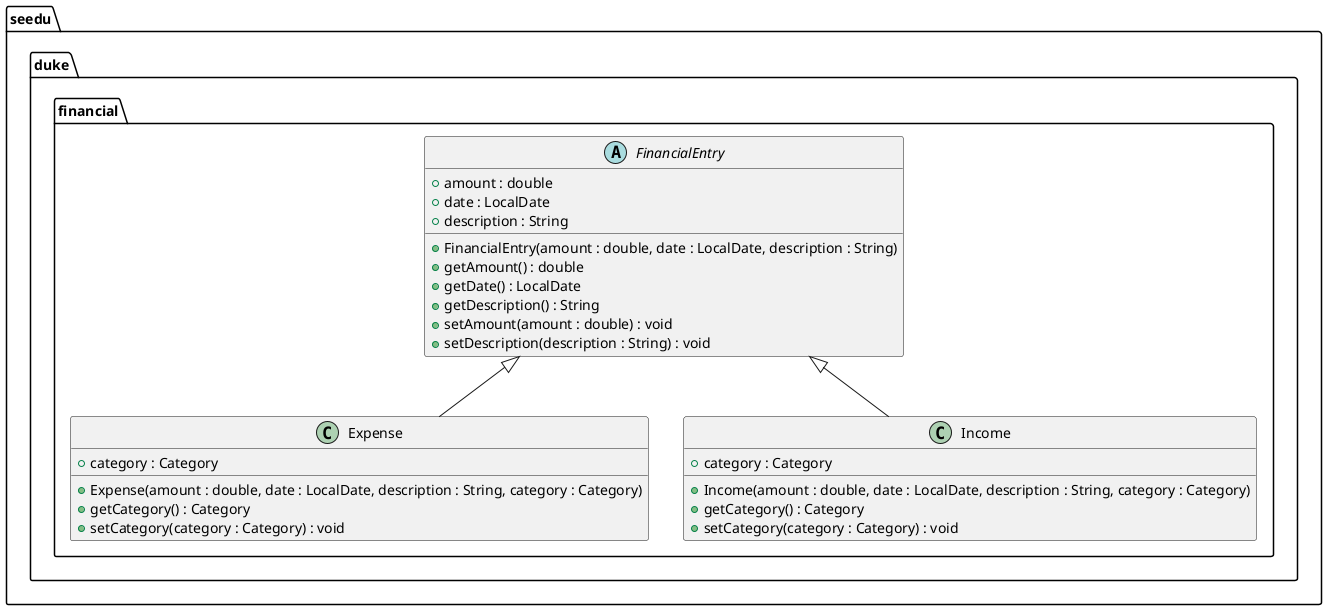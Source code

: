 @startuml
package seedu.duke.financial {
    abstract class FinancialEntry {
        + amount : double
        + date : LocalDate
        + description : String

        + FinancialEntry(amount : double, date : LocalDate, description : String)
        + getAmount() : double
        + getDate() : LocalDate
        + getDescription() : String
        + setAmount(amount : double) : void
        + setDescription(description : String) : void
    }

    class Expense extends FinancialEntry {
        + category : Category
        + Expense(amount : double, date : LocalDate, description : String, category : Category)
        + getCategory() : Category
        + setCategory(category : Category) : void
    }

    class Income extends FinancialEntry {
        + category : Category
        + Income(amount : double, date : LocalDate, description : String, category : Category)
        + getCategory() : Category
        + setCategory(category : Category) : void
    }
}
@enduml
